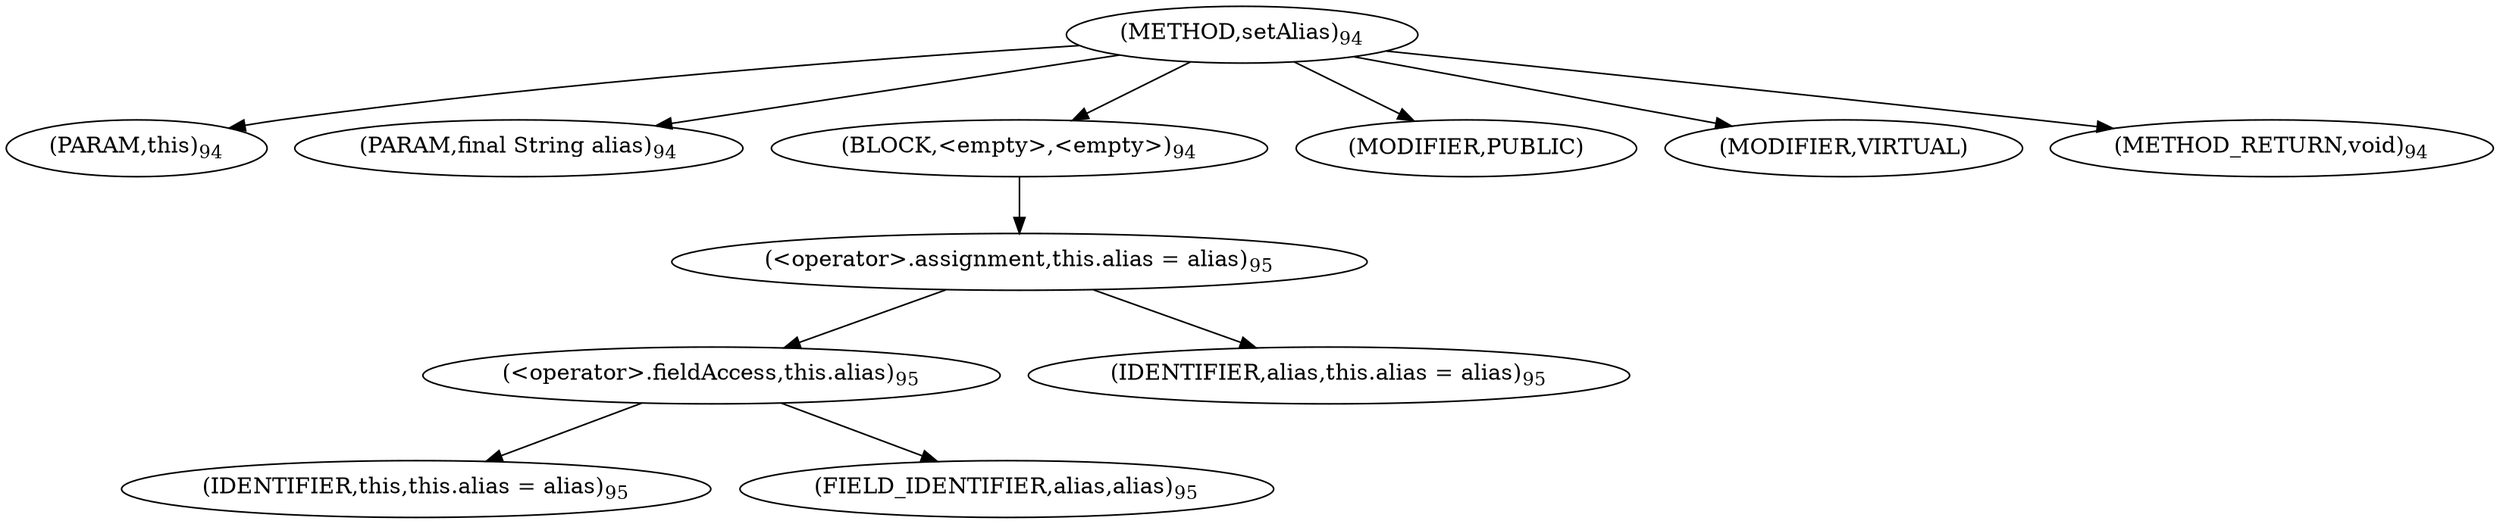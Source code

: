 digraph "setAlias" {  
"83" [label = <(METHOD,setAlias)<SUB>94</SUB>> ]
"6" [label = <(PARAM,this)<SUB>94</SUB>> ]
"84" [label = <(PARAM,final String alias)<SUB>94</SUB>> ]
"85" [label = <(BLOCK,&lt;empty&gt;,&lt;empty&gt;)<SUB>94</SUB>> ]
"86" [label = <(&lt;operator&gt;.assignment,this.alias = alias)<SUB>95</SUB>> ]
"87" [label = <(&lt;operator&gt;.fieldAccess,this.alias)<SUB>95</SUB>> ]
"5" [label = <(IDENTIFIER,this,this.alias = alias)<SUB>95</SUB>> ]
"88" [label = <(FIELD_IDENTIFIER,alias,alias)<SUB>95</SUB>> ]
"89" [label = <(IDENTIFIER,alias,this.alias = alias)<SUB>95</SUB>> ]
"90" [label = <(MODIFIER,PUBLIC)> ]
"91" [label = <(MODIFIER,VIRTUAL)> ]
"92" [label = <(METHOD_RETURN,void)<SUB>94</SUB>> ]
  "83" -> "6" 
  "83" -> "84" 
  "83" -> "85" 
  "83" -> "90" 
  "83" -> "91" 
  "83" -> "92" 
  "85" -> "86" 
  "86" -> "87" 
  "86" -> "89" 
  "87" -> "5" 
  "87" -> "88" 
}
